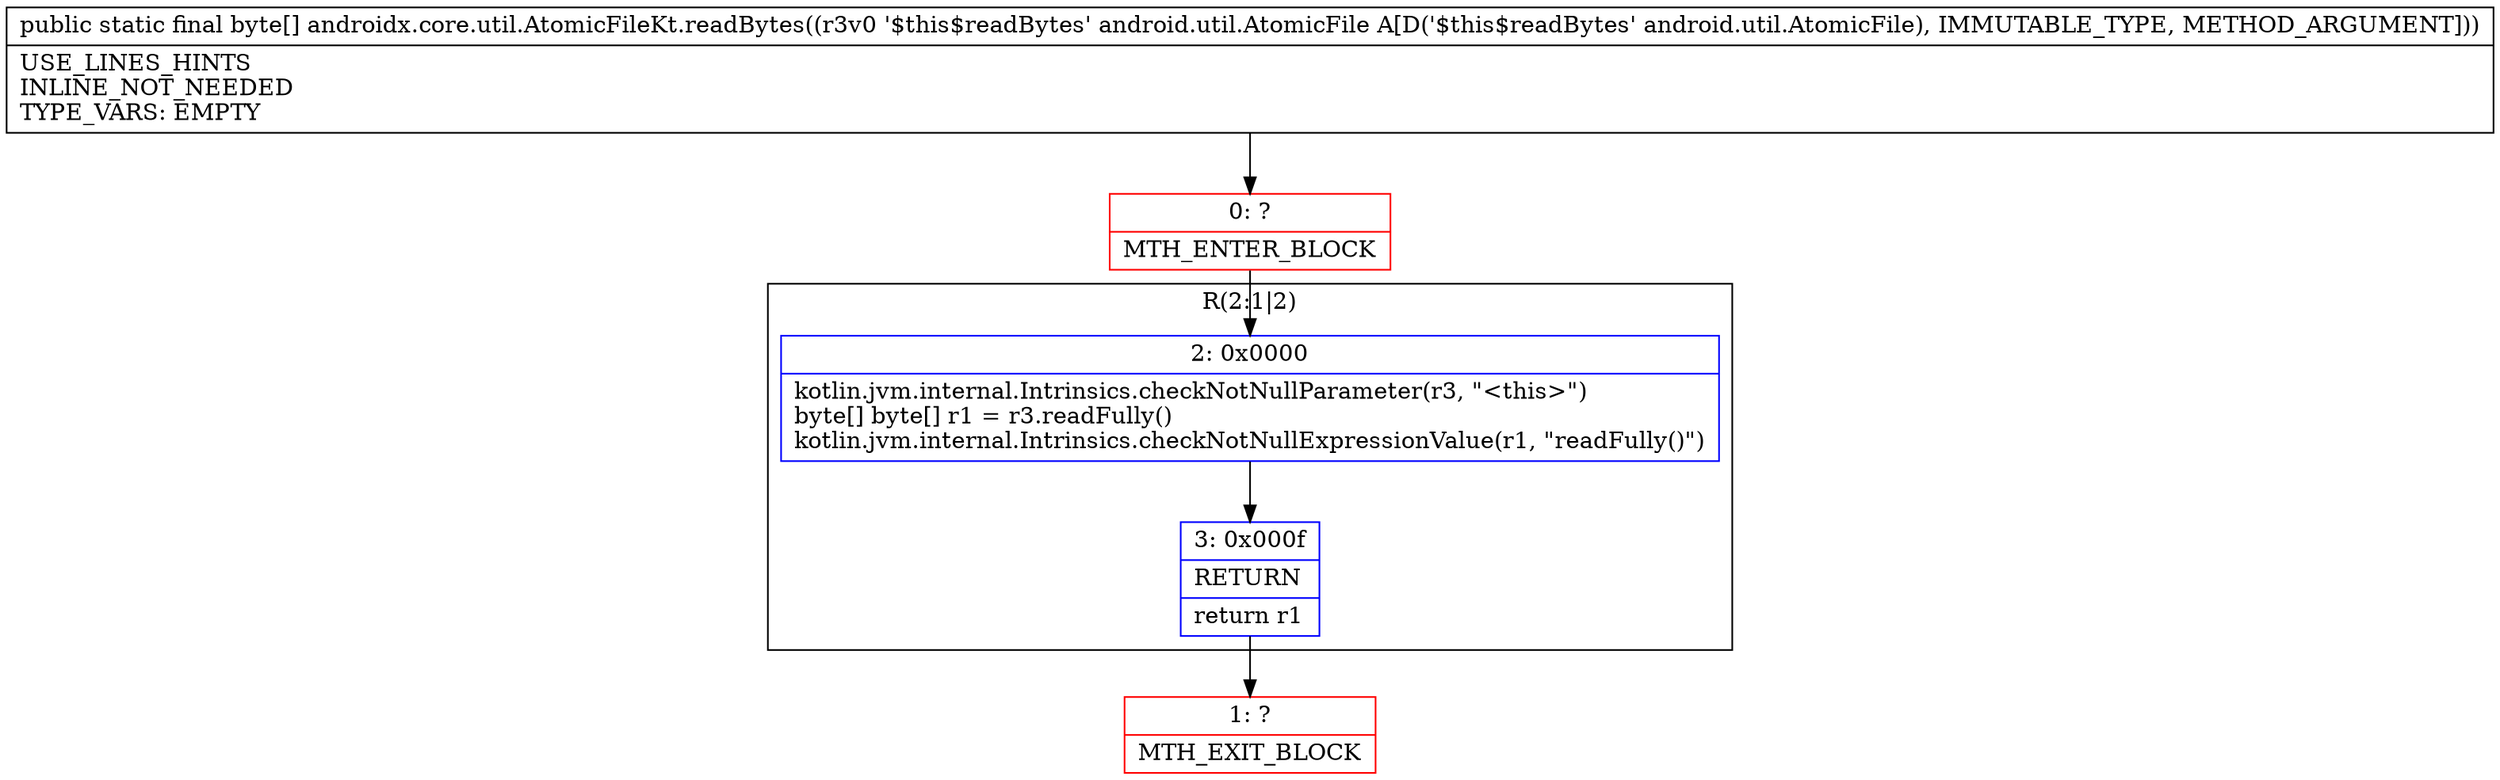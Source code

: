 digraph "CFG forandroidx.core.util.AtomicFileKt.readBytes(Landroid\/util\/AtomicFile;)[B" {
subgraph cluster_Region_1068704331 {
label = "R(2:1|2)";
node [shape=record,color=blue];
Node_2 [shape=record,label="{2\:\ 0x0000|kotlin.jvm.internal.Intrinsics.checkNotNullParameter(r3, \"\<this\>\")\lbyte[] byte[] r1 = r3.readFully()\lkotlin.jvm.internal.Intrinsics.checkNotNullExpressionValue(r1, \"readFully()\")\l}"];
Node_3 [shape=record,label="{3\:\ 0x000f|RETURN\l|return r1\l}"];
}
Node_0 [shape=record,color=red,label="{0\:\ ?|MTH_ENTER_BLOCK\l}"];
Node_1 [shape=record,color=red,label="{1\:\ ?|MTH_EXIT_BLOCK\l}"];
MethodNode[shape=record,label="{public static final byte[] androidx.core.util.AtomicFileKt.readBytes((r3v0 '$this$readBytes' android.util.AtomicFile A[D('$this$readBytes' android.util.AtomicFile), IMMUTABLE_TYPE, METHOD_ARGUMENT]))  | USE_LINES_HINTS\lINLINE_NOT_NEEDED\lTYPE_VARS: EMPTY\l}"];
MethodNode -> Node_0;Node_2 -> Node_3;
Node_3 -> Node_1;
Node_0 -> Node_2;
}


